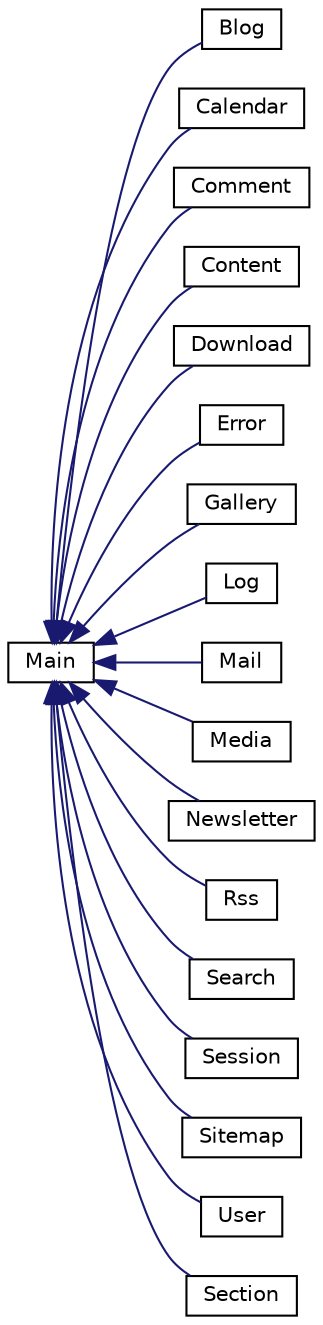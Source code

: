 digraph G
{
  edge [fontname="Helvetica",fontsize="10",labelfontname="Helvetica",labelfontsize="10"];
  node [fontname="Helvetica",fontsize="10",shape=record];
  rankdir="LR";
  Node1 [label="Main",height=0.2,width=0.4,color="black", fillcolor="white", style="filled",URL="$class_candy_c_m_s_1_1_controller_1_1_main.html"];
  Node1 -> Node2 [dir="back",color="midnightblue",fontsize="10",style="solid",fontname="Helvetica"];
  Node2 [label="Blog",height=0.2,width=0.4,color="black", fillcolor="white", style="filled",URL="$class_candy_c_m_s_1_1_controller_1_1_blog.html"];
  Node1 -> Node3 [dir="back",color="midnightblue",fontsize="10",style="solid",fontname="Helvetica"];
  Node3 [label="Calendar",height=0.2,width=0.4,color="black", fillcolor="white", style="filled",URL="$class_candy_c_m_s_1_1_controller_1_1_calendar.html"];
  Node1 -> Node4 [dir="back",color="midnightblue",fontsize="10",style="solid",fontname="Helvetica"];
  Node4 [label="Comment",height=0.2,width=0.4,color="black", fillcolor="white", style="filled",URL="$class_candy_c_m_s_1_1_controller_1_1_comment.html"];
  Node1 -> Node5 [dir="back",color="midnightblue",fontsize="10",style="solid",fontname="Helvetica"];
  Node5 [label="Content",height=0.2,width=0.4,color="black", fillcolor="white", style="filled",URL="$class_candy_c_m_s_1_1_controller_1_1_content.html"];
  Node1 -> Node6 [dir="back",color="midnightblue",fontsize="10",style="solid",fontname="Helvetica"];
  Node6 [label="Download",height=0.2,width=0.4,color="black", fillcolor="white", style="filled",URL="$class_candy_c_m_s_1_1_controller_1_1_download.html"];
  Node1 -> Node7 [dir="back",color="midnightblue",fontsize="10",style="solid",fontname="Helvetica"];
  Node7 [label="Error",height=0.2,width=0.4,color="black", fillcolor="white", style="filled",URL="$class_candy_c_m_s_1_1_controller_1_1_error.html"];
  Node1 -> Node8 [dir="back",color="midnightblue",fontsize="10",style="solid",fontname="Helvetica"];
  Node8 [label="Gallery",height=0.2,width=0.4,color="black", fillcolor="white", style="filled",URL="$class_candy_c_m_s_1_1_controller_1_1_gallery.html"];
  Node1 -> Node9 [dir="back",color="midnightblue",fontsize="10",style="solid",fontname="Helvetica"];
  Node9 [label="Log",height=0.2,width=0.4,color="black", fillcolor="white", style="filled",URL="$class_candy_c_m_s_1_1_controller_1_1_log.html"];
  Node1 -> Node10 [dir="back",color="midnightblue",fontsize="10",style="solid",fontname="Helvetica"];
  Node10 [label="Mail",height=0.2,width=0.4,color="black", fillcolor="white", style="filled",URL="$class_candy_c_m_s_1_1_controller_1_1_mail.html"];
  Node1 -> Node11 [dir="back",color="midnightblue",fontsize="10",style="solid",fontname="Helvetica"];
  Node11 [label="Media",height=0.2,width=0.4,color="black", fillcolor="white", style="filled",URL="$class_candy_c_m_s_1_1_controller_1_1_media.html"];
  Node1 -> Node12 [dir="back",color="midnightblue",fontsize="10",style="solid",fontname="Helvetica"];
  Node12 [label="Newsletter",height=0.2,width=0.4,color="black", fillcolor="white", style="filled",URL="$class_candy_c_m_s_1_1_controller_1_1_newsletter.html"];
  Node1 -> Node13 [dir="back",color="midnightblue",fontsize="10",style="solid",fontname="Helvetica"];
  Node13 [label="Rss",height=0.2,width=0.4,color="black", fillcolor="white", style="filled",URL="$class_candy_c_m_s_1_1_controller_1_1_rss.html"];
  Node1 -> Node14 [dir="back",color="midnightblue",fontsize="10",style="solid",fontname="Helvetica"];
  Node14 [label="Search",height=0.2,width=0.4,color="black", fillcolor="white", style="filled",URL="$class_candy_c_m_s_1_1_controller_1_1_search.html"];
  Node1 -> Node15 [dir="back",color="midnightblue",fontsize="10",style="solid",fontname="Helvetica"];
  Node15 [label="Session",height=0.2,width=0.4,color="black", fillcolor="white", style="filled",URL="$class_candy_c_m_s_1_1_controller_1_1_session.html"];
  Node1 -> Node16 [dir="back",color="midnightblue",fontsize="10",style="solid",fontname="Helvetica"];
  Node16 [label="Sitemap",height=0.2,width=0.4,color="black", fillcolor="white", style="filled",URL="$class_candy_c_m_s_1_1_controller_1_1_sitemap.html"];
  Node1 -> Node17 [dir="back",color="midnightblue",fontsize="10",style="solid",fontname="Helvetica"];
  Node17 [label="User",height=0.2,width=0.4,color="black", fillcolor="white", style="filled",URL="$class_candy_c_m_s_1_1_controller_1_1_user.html"];
  Node1 -> Node18 [dir="back",color="midnightblue",fontsize="10",style="solid",fontname="Helvetica"];
  Node18 [label="Section",height=0.2,width=0.4,color="black", fillcolor="white", style="filled",URL="$class_candy_c_m_s_1_1_helper_1_1_section.html"];
}
